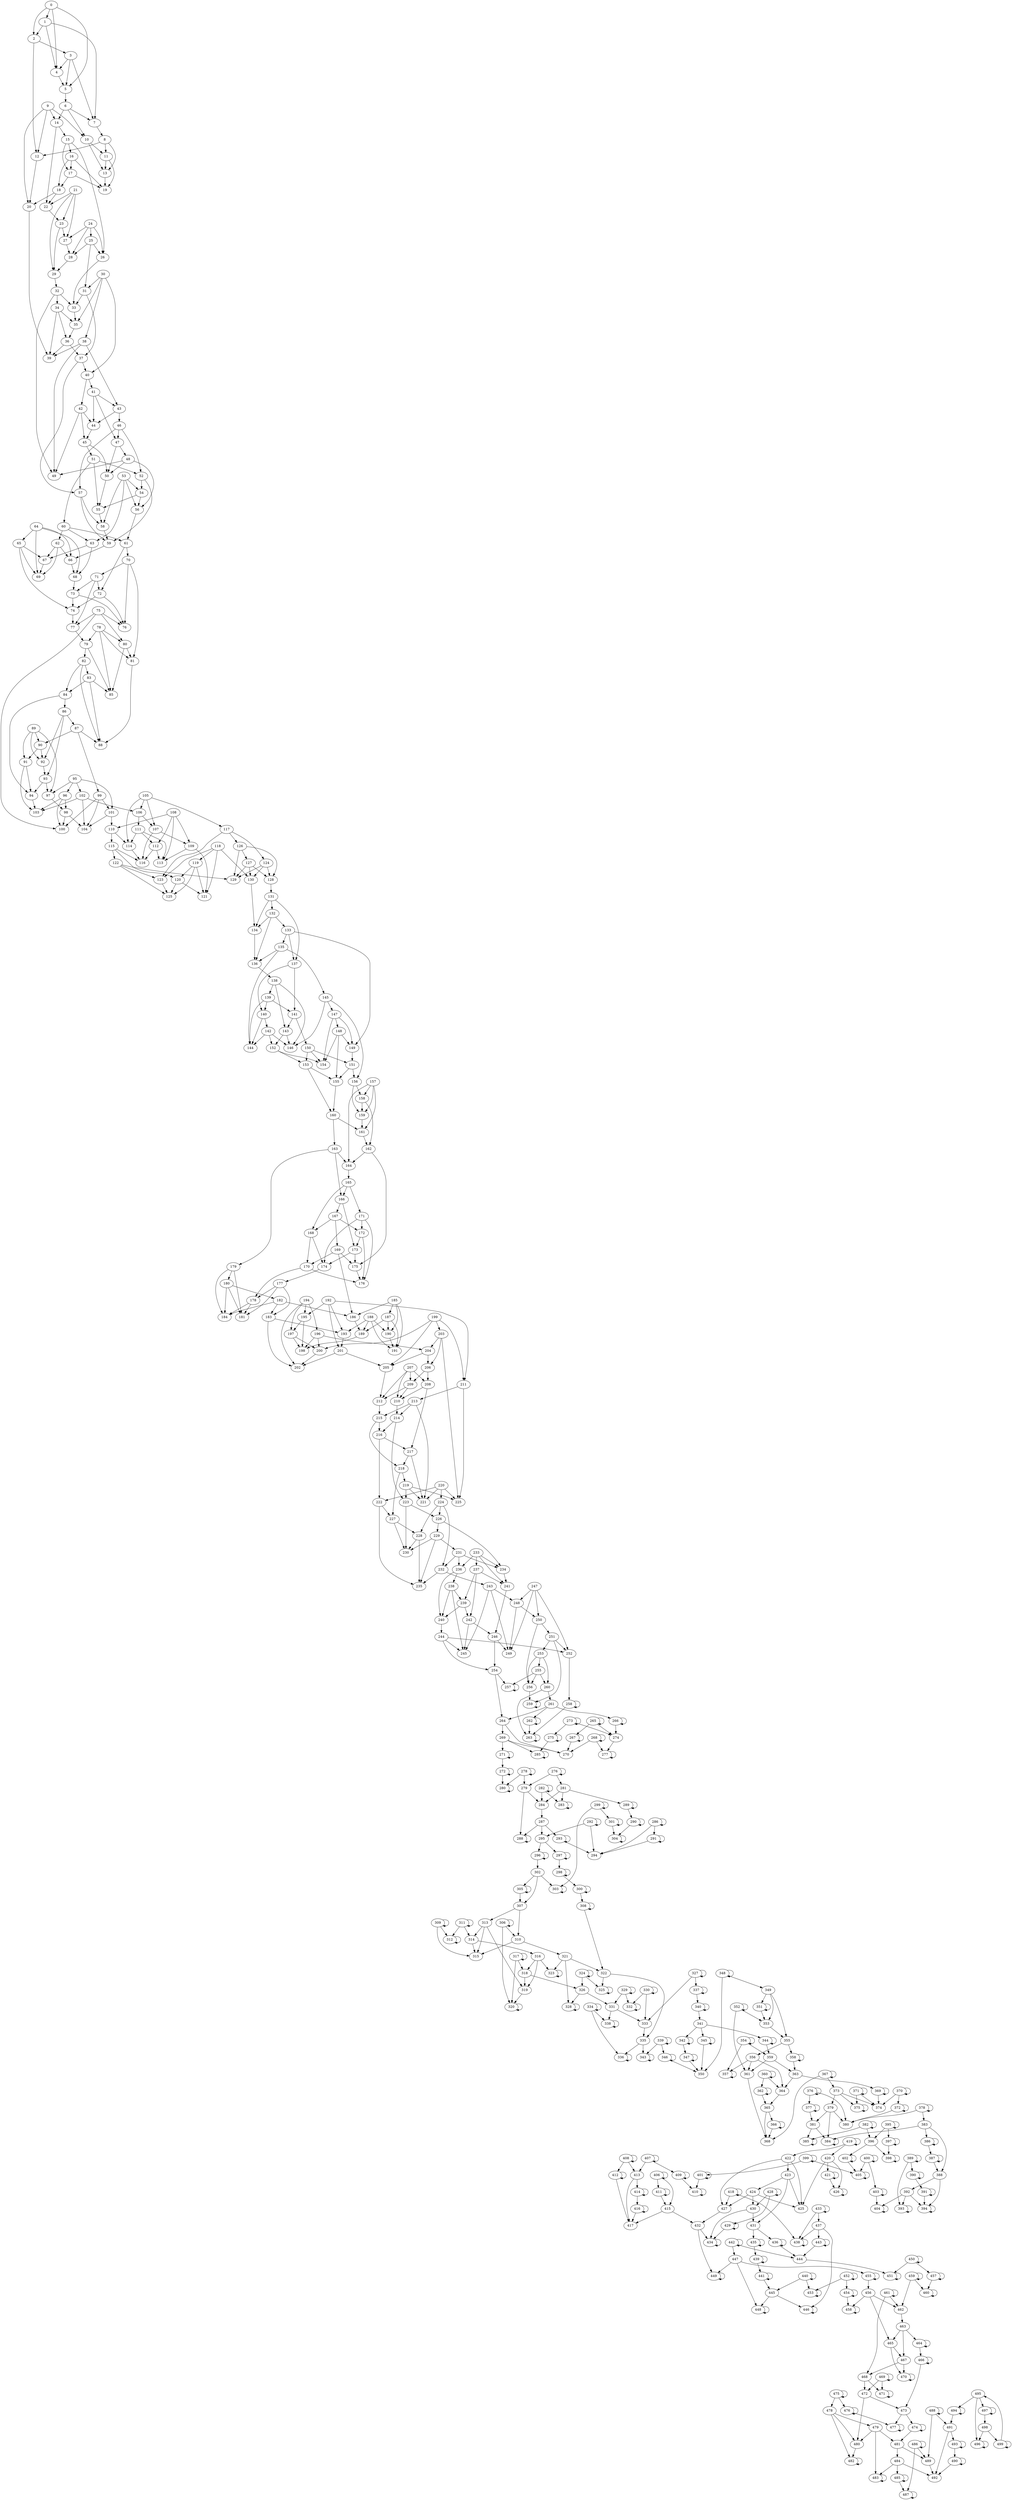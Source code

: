 digraph BarabasiAlbert_nodes_500_GradoMax_4 {
0;
1;
2;
3;
4;
5;
6;
7;
8;
9;
10;
11;
12;
13;
14;
15;
16;
17;
18;
19;
20;
21;
22;
23;
24;
25;
26;
27;
28;
29;
30;
31;
32;
33;
34;
35;
36;
37;
38;
39;
40;
41;
42;
43;
44;
45;
46;
47;
48;
49;
50;
51;
52;
53;
54;
55;
56;
57;
58;
59;
60;
61;
62;
63;
64;
65;
66;
67;
68;
69;
70;
71;
72;
73;
74;
75;
76;
77;
78;
79;
80;
81;
82;
83;
84;
85;
86;
87;
88;
89;
90;
91;
92;
93;
94;
95;
96;
97;
98;
99;
100;
101;
102;
103;
104;
105;
106;
107;
108;
109;
110;
111;
112;
113;
114;
115;
116;
117;
118;
119;
120;
121;
122;
123;
124;
125;
126;
127;
128;
129;
130;
131;
132;
133;
134;
135;
136;
137;
138;
139;
140;
141;
142;
143;
144;
145;
146;
147;
148;
149;
150;
151;
152;
153;
154;
155;
156;
157;
158;
159;
160;
161;
162;
163;
164;
165;
166;
167;
168;
169;
170;
171;
172;
173;
174;
175;
176;
177;
178;
179;
180;
181;
182;
183;
184;
185;
186;
187;
188;
189;
190;
191;
192;
193;
194;
195;
196;
197;
198;
199;
200;
201;
202;
203;
204;
205;
206;
207;
208;
209;
210;
211;
212;
213;
214;
215;
216;
217;
218;
219;
220;
221;
222;
223;
224;
225;
226;
227;
228;
229;
230;
231;
232;
233;
234;
235;
236;
237;
238;
239;
240;
241;
242;
243;
244;
245;
246;
247;
248;
249;
250;
251;
252;
253;
254;
255;
256;
257;
258;
259;
260;
261;
262;
263;
264;
265;
266;
267;
268;
269;
270;
271;
272;
273;
274;
275;
276;
277;
278;
279;
280;
281;
282;
283;
284;
285;
286;
287;
288;
289;
290;
291;
292;
293;
294;
295;
296;
297;
298;
299;
300;
301;
302;
303;
304;
305;
306;
307;
308;
309;
310;
311;
312;
313;
314;
315;
316;
317;
318;
319;
320;
321;
322;
323;
324;
325;
326;
327;
328;
329;
330;
331;
332;
333;
334;
335;
336;
337;
338;
339;
340;
341;
342;
343;
344;
345;
346;
347;
348;
349;
350;
351;
352;
353;
354;
355;
356;
357;
358;
359;
360;
361;
362;
363;
364;
365;
366;
367;
368;
369;
370;
371;
372;
373;
374;
375;
376;
377;
378;
379;
380;
381;
382;
383;
384;
385;
386;
387;
388;
389;
390;
391;
392;
393;
394;
395;
396;
397;
398;
399;
400;
401;
402;
403;
404;
405;
406;
407;
408;
409;
410;
411;
412;
413;
414;
415;
416;
417;
418;
419;
420;
421;
422;
423;
424;
425;
426;
427;
428;
429;
430;
431;
432;
433;
434;
435;
436;
437;
438;
439;
440;
441;
442;
443;
444;
445;
446;
447;
448;
449;
450;
451;
452;
453;
454;
455;
456;
457;
458;
459;
460;
461;
462;
463;
464;
465;
466;
467;
468;
469;
470;
471;
472;
473;
474;
475;
476;
477;
478;
479;
480;
481;
482;
483;
484;
485;
486;
487;
488;
489;
490;
491;
492;
493;
494;
495;
496;
497;
498;
499;
0 -> 1;
0 -> 2;
0 -> 4;
0 -> 5;
1 -> 2;
1 -> 4;
1 -> 7;
2 -> 3;
2 -> 12;
3 -> 4;
3 -> 5;
3 -> 7;
4 -> 5;
5 -> 6;
6 -> 7;
6 -> 10;
6 -> 14;
7 -> 8;
8 -> 11;
8 -> 12;
8 -> 13;
9 -> 10;
9 -> 12;
9 -> 14;
9 -> 20;
10 -> 11;
10 -> 13;
11 -> 13;
11 -> 19;
12 -> 20;
13 -> 19;
14 -> 15;
14 -> 22;
15 -> 16;
15 -> 17;
15 -> 26;
16 -> 17;
16 -> 18;
16 -> 19;
17 -> 18;
17 -> 19;
18 -> 20;
18 -> 22;
20 -> 39;
21 -> 22;
21 -> 23;
21 -> 27;
21 -> 29;
22 -> 23;
23 -> 27;
23 -> 29;
24 -> 25;
24 -> 26;
24 -> 27;
24 -> 28;
25 -> 26;
25 -> 28;
25 -> 31;
26 -> 33;
27 -> 28;
28 -> 29;
29 -> 32;
30 -> 31;
30 -> 35;
30 -> 38;
30 -> 40;
31 -> 33;
31 -> 37;
32 -> 33;
32 -> 34;
32 -> 49;
33 -> 35;
34 -> 35;
34 -> 36;
34 -> 39;
35 -> 36;
36 -> 37;
36 -> 39;
37 -> 40;
37 -> 57;
38 -> 39;
38 -> 43;
38 -> 49;
40 -> 41;
40 -> 42;
41 -> 43;
41 -> 44;
41 -> 47;
42 -> 44;
42 -> 45;
42 -> 49;
43 -> 44;
43 -> 46;
44 -> 45;
45 -> 50;
45 -> 51;
46 -> 47;
46 -> 52;
46 -> 57;
47 -> 48;
47 -> 50;
48 -> 49;
48 -> 50;
48 -> 56;
50 -> 55;
51 -> 52;
51 -> 55;
51 -> 60;
52 -> 54;
52 -> 59;
53 -> 54;
53 -> 56;
53 -> 58;
53 -> 63;
54 -> 55;
54 -> 56;
55 -> 58;
56 -> 61;
57 -> 58;
57 -> 59;
58 -> 59;
59 -> 66;
60 -> 61;
60 -> 62;
60 -> 63;
61 -> 70;
61 -> 72;
62 -> 66;
62 -> 67;
62 -> 69;
63 -> 67;
63 -> 68;
64 -> 65;
64 -> 66;
64 -> 68;
64 -> 69;
65 -> 67;
65 -> 69;
65 -> 74;
66 -> 68;
67 -> 69;
68 -> 73;
70 -> 71;
70 -> 76;
70 -> 81;
71 -> 72;
71 -> 73;
71 -> 77;
72 -> 74;
72 -> 76;
73 -> 74;
73 -> 76;
74 -> 77;
75 -> 76;
75 -> 77;
75 -> 80;
75 -> 100;
77 -> 79;
78 -> 79;
78 -> 80;
78 -> 81;
78 -> 85;
79 -> 82;
79 -> 85;
80 -> 81;
80 -> 85;
81 -> 88;
82 -> 83;
82 -> 84;
82 -> 88;
83 -> 84;
83 -> 85;
83 -> 88;
84 -> 86;
84 -> 94;
86 -> 87;
86 -> 92;
86 -> 93;
87 -> 88;
87 -> 90;
87 -> 99;
89 -> 90;
89 -> 91;
89 -> 92;
89 -> 97;
90 -> 91;
90 -> 92;
91 -> 94;
91 -> 103;
92 -> 93;
93 -> 94;
93 -> 97;
94 -> 103;
95 -> 96;
95 -> 97;
95 -> 101;
95 -> 102;
96 -> 98;
96 -> 100;
96 -> 103;
97 -> 98;
98 -> 100;
98 -> 104;
99 -> 100;
99 -> 101;
99 -> 104;
101 -> 104;
101 -> 110;
102 -> 103;
102 -> 104;
102 -> 106;
105 -> 106;
105 -> 107;
105 -> 114;
105 -> 117;
106 -> 107;
106 -> 111;
107 -> 109;
107 -> 116;
108 -> 109;
108 -> 110;
108 -> 112;
108 -> 113;
109 -> 113;
109 -> 121;
110 -> 114;
110 -> 115;
111 -> 112;
111 -> 113;
111 -> 114;
112 -> 113;
112 -> 116;
114 -> 116;
115 -> 116;
115 -> 120;
115 -> 122;
117 -> 123;
117 -> 124;
117 -> 126;
118 -> 119;
118 -> 121;
118 -> 123;
118 -> 130;
119 -> 120;
119 -> 121;
119 -> 125;
120 -> 121;
120 -> 125;
122 -> 123;
122 -> 125;
122 -> 129;
123 -> 125;
124 -> 128;
124 -> 129;
124 -> 130;
126 -> 127;
126 -> 128;
126 -> 129;
127 -> 128;
127 -> 129;
127 -> 130;
128 -> 131;
130 -> 134;
131 -> 132;
131 -> 134;
131 -> 137;
132 -> 133;
132 -> 134;
132 -> 136;
133 -> 135;
133 -> 137;
133 -> 149;
134 -> 136;
135 -> 136;
135 -> 144;
135 -> 145;
136 -> 138;
137 -> 140;
137 -> 141;
138 -> 139;
138 -> 143;
138 -> 146;
139 -> 140;
139 -> 141;
139 -> 144;
140 -> 142;
140 -> 144;
141 -> 143;
141 -> 150;
142 -> 144;
142 -> 146;
142 -> 152;
143 -> 146;
143 -> 152;
145 -> 146;
145 -> 147;
145 -> 156;
147 -> 148;
147 -> 149;
147 -> 154;
148 -> 149;
148 -> 154;
148 -> 155;
149 -> 151;
150 -> 151;
150 -> 153;
150 -> 154;
151 -> 155;
151 -> 156;
152 -> 153;
152 -> 154;
153 -> 155;
153 -> 160;
155 -> 160;
156 -> 158;
156 -> 159;
157 -> 158;
157 -> 159;
157 -> 161;
157 -> 164;
158 -> 159;
158 -> 162;
159 -> 161;
160 -> 161;
160 -> 163;
161 -> 162;
162 -> 164;
162 -> 175;
163 -> 164;
163 -> 166;
163 -> 179;
164 -> 165;
165 -> 166;
165 -> 168;
165 -> 171;
166 -> 167;
166 -> 173;
167 -> 168;
167 -> 169;
167 -> 172;
168 -> 170;
168 -> 174;
169 -> 170;
169 -> 175;
169 -> 186;
170 -> 176;
170 -> 178;
171 -> 172;
171 -> 174;
171 -> 176;
172 -> 173;
172 -> 176;
173 -> 174;
173 -> 175;
174 -> 177;
175 -> 176;
177 -> 178;
177 -> 181;
177 -> 183;
178 -> 181;
178 -> 184;
179 -> 180;
179 -> 181;
179 -> 184;
180 -> 181;
180 -> 182;
180 -> 184;
182 -> 183;
182 -> 184;
182 -> 186;
183 -> 193;
183 -> 202;
185 -> 186;
185 -> 187;
185 -> 190;
185 -> 191;
186 -> 189;
187 -> 189;
187 -> 190;
187 -> 191;
188 -> 189;
188 -> 190;
188 -> 191;
188 -> 193;
189 -> 198;
190 -> 191;
192 -> 193;
192 -> 195;
192 -> 201;
192 -> 211;
193 -> 201;
194 -> 195;
194 -> 196;
194 -> 197;
194 -> 202;
195 -> 197;
195 -> 198;
196 -> 198;
196 -> 200;
196 -> 204;
197 -> 198;
197 -> 200;
199 -> 200;
199 -> 203;
199 -> 205;
199 -> 211;
200 -> 202;
201 -> 202;
201 -> 205;
203 -> 204;
203 -> 206;
203 -> 225;
204 -> 205;
204 -> 206;
205 -> 212;
206 -> 208;
206 -> 209;
207 -> 208;
207 -> 209;
207 -> 210;
207 -> 212;
208 -> 210;
208 -> 217;
209 -> 210;
209 -> 212;
210 -> 214;
211 -> 213;
211 -> 225;
212 -> 215;
213 -> 214;
213 -> 215;
213 -> 221;
214 -> 216;
214 -> 223;
215 -> 216;
215 -> 218;
216 -> 217;
216 -> 222;
217 -> 218;
217 -> 221;
218 -> 219;
218 -> 227;
219 -> 221;
219 -> 223;
219 -> 225;
220 -> 221;
220 -> 222;
220 -> 224;
220 -> 225;
222 -> 227;
222 -> 235;
223 -> 226;
223 -> 230;
224 -> 226;
224 -> 228;
224 -> 232;
226 -> 229;
226 -> 234;
227 -> 228;
227 -> 230;
228 -> 230;
228 -> 235;
229 -> 230;
229 -> 231;
229 -> 235;
231 -> 232;
231 -> 234;
231 -> 236;
232 -> 235;
232 -> 243;
233 -> 234;
233 -> 236;
233 -> 237;
233 -> 241;
234 -> 241;
236 -> 238;
236 -> 240;
237 -> 239;
237 -> 241;
237 -> 242;
238 -> 239;
238 -> 240;
238 -> 245;
239 -> 240;
239 -> 242;
240 -> 244;
241 -> 246;
242 -> 245;
242 -> 246;
243 -> 245;
243 -> 248;
243 -> 249;
244 -> 245;
244 -> 252;
244 -> 254;
246 -> 249;
246 -> 254;
247 -> 248;
247 -> 249;
247 -> 250;
247 -> 252;
248 -> 249;
248 -> 250;
250 -> 251;
250 -> 256;
251 -> 252;
251 -> 253;
251 -> 259;
252 -> 258;
253 -> 255;
253 -> 256;
253 -> 260;
254 -> 257;
254 -> 264;
255 -> 256;
255 -> 257;
255 -> 260;
256 -> 259;
257 -> 257;
258 -> 258;
258 -> 263;
259 -> 259;
260 -> 261;
260 -> 263;
261 -> 262;
261 -> 264;
261 -> 266;
262 -> 262;
262 -> 263;
263 -> 263;
264 -> 269;
264 -> 270;
265 -> 265;
265 -> 267;
265 -> 274;
266 -> 266;
266 -> 274;
267 -> 267;
267 -> 270;
268 -> 268;
268 -> 270;
268 -> 277;
269 -> 270;
269 -> 271;
269 -> 285;
271 -> 271;
271 -> 272;
272 -> 272;
272 -> 280;
273 -> 273;
273 -> 274;
273 -> 275;
274 -> 277;
275 -> 275;
275 -> 285;
276 -> 276;
276 -> 279;
276 -> 281;
277 -> 277;
278 -> 278;
278 -> 279;
278 -> 280;
279 -> 284;
279 -> 288;
280 -> 280;
281 -> 283;
281 -> 284;
281 -> 289;
282 -> 282;
282 -> 283;
282 -> 284;
283 -> 283;
284 -> 287;
285 -> 285;
286 -> 286;
286 -> 291;
286 -> 294;
287 -> 288;
287 -> 293;
287 -> 295;
288 -> 288;
289 -> 289;
289 -> 290;
290 -> 290;
290 -> 304;
291 -> 291;
291 -> 294;
292 -> 292;
292 -> 294;
292 -> 295;
293 -> 293;
293 -> 294;
295 -> 296;
295 -> 297;
296 -> 296;
296 -> 302;
297 -> 297;
297 -> 298;
298 -> 298;
298 -> 300;
299 -> 299;
299 -> 301;
299 -> 303;
300 -> 300;
300 -> 308;
301 -> 301;
301 -> 304;
302 -> 303;
302 -> 305;
302 -> 307;
303 -> 303;
304 -> 304;
305 -> 305;
305 -> 307;
306 -> 306;
306 -> 310;
306 -> 320;
307 -> 310;
307 -> 313;
308 -> 308;
308 -> 322;
309 -> 309;
309 -> 312;
309 -> 315;
310 -> 315;
310 -> 321;
311 -> 311;
311 -> 312;
311 -> 314;
312 -> 312;
313 -> 314;
313 -> 315;
313 -> 319;
314 -> 315;
314 -> 316;
316 -> 318;
316 -> 319;
316 -> 323;
317 -> 317;
317 -> 318;
317 -> 320;
318 -> 319;
318 -> 326;
319 -> 320;
320 -> 320;
321 -> 322;
321 -> 323;
321 -> 328;
322 -> 325;
322 -> 335;
323 -> 323;
324 -> 324;
324 -> 325;
324 -> 326;
325 -> 325;
326 -> 328;
326 -> 331;
327 -> 327;
327 -> 333;
327 -> 337;
328 -> 328;
329 -> 329;
329 -> 331;
329 -> 332;
330 -> 330;
330 -> 332;
330 -> 333;
331 -> 333;
331 -> 338;
332 -> 332;
333 -> 335;
334 -> 334;
334 -> 336;
334 -> 338;
335 -> 336;
335 -> 343;
336 -> 336;
337 -> 337;
337 -> 340;
338 -> 338;
339 -> 339;
339 -> 343;
339 -> 346;
340 -> 340;
340 -> 341;
341 -> 342;
341 -> 344;
341 -> 345;
342 -> 342;
342 -> 347;
343 -> 343;
344 -> 344;
344 -> 359;
345 -> 345;
345 -> 350;
346 -> 346;
346 -> 350;
347 -> 347;
347 -> 350;
348 -> 348;
348 -> 349;
348 -> 350;
349 -> 351;
349 -> 353;
349 -> 355;
351 -> 351;
351 -> 353;
352 -> 352;
352 -> 353;
352 -> 361;
353 -> 355;
354 -> 354;
354 -> 357;
354 -> 359;
355 -> 356;
355 -> 358;
356 -> 357;
356 -> 361;
356 -> 364;
357 -> 357;
358 -> 358;
358 -> 363;
359 -> 361;
359 -> 363;
360 -> 360;
360 -> 362;
360 -> 364;
361 -> 368;
362 -> 362;
362 -> 365;
363 -> 364;
363 -> 369;
364 -> 365;
365 -> 366;
365 -> 368;
366 -> 366;
366 -> 368;
367 -> 367;
367 -> 368;
367 -> 373;
369 -> 369;
369 -> 374;
370 -> 370;
370 -> 372;
370 -> 374;
371 -> 371;
371 -> 374;
371 -> 375;
372 -> 372;
372 -> 380;
373 -> 374;
373 -> 375;
373 -> 379;
375 -> 375;
376 -> 376;
376 -> 377;
376 -> 380;
377 -> 377;
377 -> 381;
378 -> 378;
378 -> 380;
378 -> 383;
379 -> 380;
379 -> 381;
379 -> 384;
381 -> 384;
381 -> 385;
382 -> 382;
382 -> 385;
382 -> 396;
383 -> 384;
383 -> 386;
383 -> 388;
384 -> 384;
385 -> 385;
386 -> 386;
386 -> 387;
387 -> 387;
387 -> 388;
388 -> 392;
388 -> 394;
389 -> 389;
389 -> 390;
389 -> 393;
390 -> 390;
390 -> 391;
391 -> 391;
391 -> 394;
392 -> 393;
392 -> 394;
392 -> 404;
393 -> 393;
394 -> 394;
395 -> 395;
395 -> 396;
395 -> 397;
396 -> 398;
396 -> 402;
397 -> 397;
397 -> 398;
398 -> 398;
399 -> 399;
399 -> 401;
399 -> 405;
400 -> 400;
400 -> 403;
400 -> 405;
401 -> 401;
401 -> 410;
402 -> 402;
402 -> 405;
403 -> 403;
403 -> 404;
404 -> 404;
405 -> 405;
406 -> 406;
406 -> 411;
406 -> 415;
407 -> 407;
407 -> 409;
407 -> 413;
408 -> 408;
408 -> 412;
408 -> 413;
409 -> 409;
409 -> 410;
410 -> 410;
411 -> 411;
411 -> 415;
412 -> 412;
412 -> 417;
413 -> 414;
413 -> 417;
414 -> 414;
414 -> 416;
415 -> 417;
415 -> 432;
416 -> 416;
416 -> 417;
418 -> 418;
418 -> 427;
418 -> 438;
419 -> 419;
419 -> 420;
419 -> 422;
420 -> 421;
420 -> 425;
420 -> 426;
421 -> 421;
421 -> 426;
422 -> 423;
422 -> 425;
422 -> 427;
423 -> 424;
423 -> 425;
423 -> 431;
424 -> 425;
424 -> 427;
424 -> 430;
426 -> 426;
427 -> 432;
428 -> 428;
428 -> 429;
428 -> 430;
429 -> 429;
429 -> 434;
430 -> 431;
430 -> 434;
431 -> 435;
431 -> 436;
432 -> 434;
432 -> 449;
433 -> 433;
433 -> 437;
433 -> 438;
434 -> 434;
435 -> 435;
435 -> 439;
436 -> 436;
436 -> 444;
437 -> 438;
437 -> 443;
437 -> 446;
438 -> 438;
439 -> 439;
439 -> 441;
440 -> 440;
440 -> 445;
440 -> 453;
441 -> 441;
441 -> 445;
442 -> 442;
442 -> 444;
442 -> 447;
443 -> 443;
443 -> 444;
444 -> 451;
445 -> 446;
445 -> 448;
446 -> 446;
447 -> 448;
447 -> 449;
447 -> 455;
448 -> 448;
449 -> 449;
450 -> 450;
450 -> 451;
450 -> 457;
451 -> 451;
452 -> 452;
452 -> 453;
452 -> 454;
453 -> 453;
454 -> 454;
454 -> 458;
455 -> 455;
455 -> 456;
456 -> 458;
456 -> 462;
456 -> 465;
457 -> 457;
457 -> 460;
458 -> 458;
459 -> 459;
459 -> 460;
459 -> 462;
460 -> 460;
461 -> 461;
461 -> 462;
461 -> 468;
462 -> 463;
463 -> 464;
463 -> 465;
463 -> 467;
464 -> 464;
464 -> 466;
465 -> 467;
465 -> 470;
466 -> 466;
466 -> 473;
467 -> 468;
467 -> 470;
468 -> 471;
468 -> 472;
469 -> 469;
469 -> 471;
469 -> 472;
470 -> 470;
471 -> 471;
472 -> 473;
472 -> 480;
473 -> 474;
473 -> 477;
474 -> 474;
474 -> 481;
475 -> 475;
475 -> 476;
475 -> 478;
476 -> 476;
476 -> 477;
477 -> 477;
478 -> 479;
478 -> 480;
478 -> 482;
479 -> 480;
479 -> 481;
479 -> 483;
480 -> 482;
481 -> 484;
481 -> 489;
482 -> 482;
483 -> 483;
484 -> 483;
484 -> 485;
484 -> 492;
485 -> 485;
485 -> 487;
486 -> 486;
486 -> 487;
486 -> 489;
487 -> 487;
488 -> 488;
488 -> 489;
488 -> 491;
489 -> 492;
490 -> 490;
490 -> 492;
491 -> 492;
491 -> 493;
493 -> 490;
493 -> 493;
494 -> 491;
494 -> 494;
495 -> 494;
495 -> 496;
495 -> 497;
496 -> 496;
497 -> 497;
497 -> 498;
498 -> 496;
498 -> 499;
499 -> 495;
499 -> 499;
}